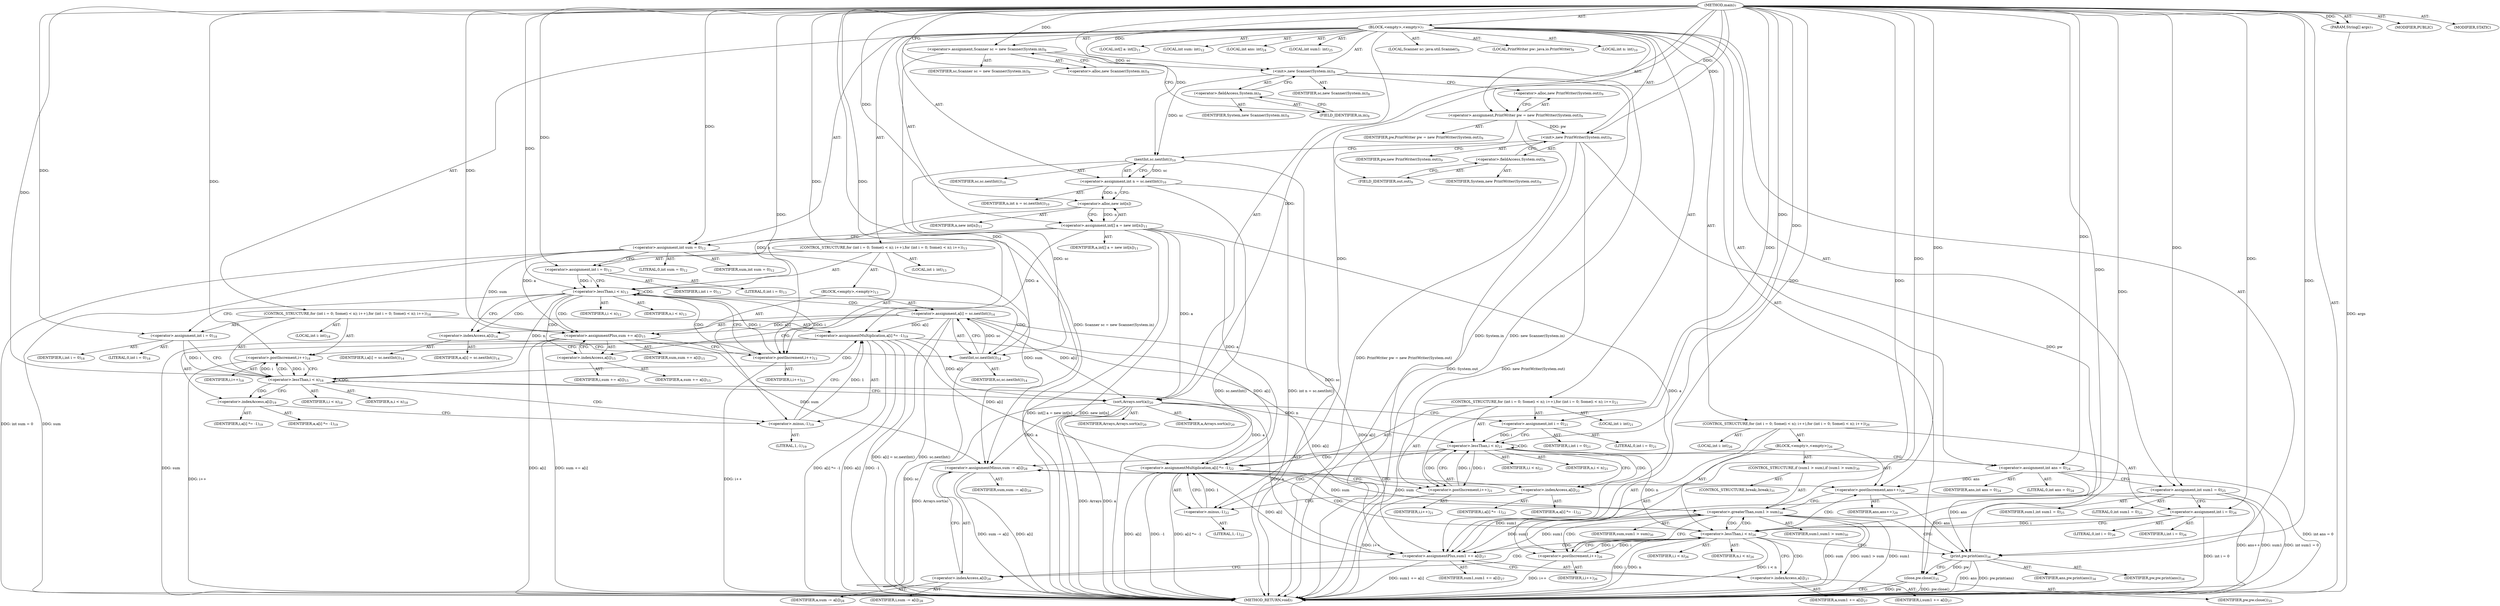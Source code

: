 digraph "main" {  
"21" [label = <(METHOD,main)<SUB>7</SUB>> ]
"22" [label = <(PARAM,String[] args)<SUB>7</SUB>> ]
"23" [label = <(BLOCK,&lt;empty&gt;,&lt;empty&gt;)<SUB>7</SUB>> ]
"4" [label = <(LOCAL,Scanner sc: java.util.Scanner)<SUB>8</SUB>> ]
"24" [label = <(&lt;operator&gt;.assignment,Scanner sc = new Scanner(System.in))<SUB>8</SUB>> ]
"25" [label = <(IDENTIFIER,sc,Scanner sc = new Scanner(System.in))<SUB>8</SUB>> ]
"26" [label = <(&lt;operator&gt;.alloc,new Scanner(System.in))<SUB>8</SUB>> ]
"27" [label = <(&lt;init&gt;,new Scanner(System.in))<SUB>8</SUB>> ]
"3" [label = <(IDENTIFIER,sc,new Scanner(System.in))<SUB>8</SUB>> ]
"28" [label = <(&lt;operator&gt;.fieldAccess,System.in)<SUB>8</SUB>> ]
"29" [label = <(IDENTIFIER,System,new Scanner(System.in))<SUB>8</SUB>> ]
"30" [label = <(FIELD_IDENTIFIER,in,in)<SUB>8</SUB>> ]
"6" [label = <(LOCAL,PrintWriter pw: java.io.PrintWriter)<SUB>9</SUB>> ]
"31" [label = <(&lt;operator&gt;.assignment,PrintWriter pw = new PrintWriter(System.out))<SUB>9</SUB>> ]
"32" [label = <(IDENTIFIER,pw,PrintWriter pw = new PrintWriter(System.out))<SUB>9</SUB>> ]
"33" [label = <(&lt;operator&gt;.alloc,new PrintWriter(System.out))<SUB>9</SUB>> ]
"34" [label = <(&lt;init&gt;,new PrintWriter(System.out))<SUB>9</SUB>> ]
"5" [label = <(IDENTIFIER,pw,new PrintWriter(System.out))<SUB>9</SUB>> ]
"35" [label = <(&lt;operator&gt;.fieldAccess,System.out)<SUB>9</SUB>> ]
"36" [label = <(IDENTIFIER,System,new PrintWriter(System.out))<SUB>9</SUB>> ]
"37" [label = <(FIELD_IDENTIFIER,out,out)<SUB>9</SUB>> ]
"38" [label = <(LOCAL,int n: int)<SUB>10</SUB>> ]
"39" [label = <(&lt;operator&gt;.assignment,int n = sc.nextInt())<SUB>10</SUB>> ]
"40" [label = <(IDENTIFIER,n,int n = sc.nextInt())<SUB>10</SUB>> ]
"41" [label = <(nextInt,sc.nextInt())<SUB>10</SUB>> ]
"42" [label = <(IDENTIFIER,sc,sc.nextInt())<SUB>10</SUB>> ]
"43" [label = <(LOCAL,int[] a: int[])<SUB>11</SUB>> ]
"44" [label = <(&lt;operator&gt;.assignment,int[] a = new int[n])<SUB>11</SUB>> ]
"45" [label = <(IDENTIFIER,a,int[] a = new int[n])<SUB>11</SUB>> ]
"46" [label = <(&lt;operator&gt;.alloc,new int[n])> ]
"47" [label = <(IDENTIFIER,n,new int[n])<SUB>11</SUB>> ]
"48" [label = <(LOCAL,int sum: int)<SUB>12</SUB>> ]
"49" [label = <(&lt;operator&gt;.assignment,int sum = 0)<SUB>12</SUB>> ]
"50" [label = <(IDENTIFIER,sum,int sum = 0)<SUB>12</SUB>> ]
"51" [label = <(LITERAL,0,int sum = 0)<SUB>12</SUB>> ]
"52" [label = <(CONTROL_STRUCTURE,for (int i = 0; Some(i &lt; n); i++),for (int i = 0; Some(i &lt; n); i++))<SUB>13</SUB>> ]
"53" [label = <(LOCAL,int i: int)<SUB>13</SUB>> ]
"54" [label = <(&lt;operator&gt;.assignment,int i = 0)<SUB>13</SUB>> ]
"55" [label = <(IDENTIFIER,i,int i = 0)<SUB>13</SUB>> ]
"56" [label = <(LITERAL,0,int i = 0)<SUB>13</SUB>> ]
"57" [label = <(&lt;operator&gt;.lessThan,i &lt; n)<SUB>13</SUB>> ]
"58" [label = <(IDENTIFIER,i,i &lt; n)<SUB>13</SUB>> ]
"59" [label = <(IDENTIFIER,n,i &lt; n)<SUB>13</SUB>> ]
"60" [label = <(&lt;operator&gt;.postIncrement,i++)<SUB>13</SUB>> ]
"61" [label = <(IDENTIFIER,i,i++)<SUB>13</SUB>> ]
"62" [label = <(BLOCK,&lt;empty&gt;,&lt;empty&gt;)<SUB>13</SUB>> ]
"63" [label = <(&lt;operator&gt;.assignment,a[i] = sc.nextInt())<SUB>14</SUB>> ]
"64" [label = <(&lt;operator&gt;.indexAccess,a[i])<SUB>14</SUB>> ]
"65" [label = <(IDENTIFIER,a,a[i] = sc.nextInt())<SUB>14</SUB>> ]
"66" [label = <(IDENTIFIER,i,a[i] = sc.nextInt())<SUB>14</SUB>> ]
"67" [label = <(nextInt,sc.nextInt())<SUB>14</SUB>> ]
"68" [label = <(IDENTIFIER,sc,sc.nextInt())<SUB>14</SUB>> ]
"69" [label = <(&lt;operator&gt;.assignmentPlus,sum += a[i])<SUB>15</SUB>> ]
"70" [label = <(IDENTIFIER,sum,sum += a[i])<SUB>15</SUB>> ]
"71" [label = <(&lt;operator&gt;.indexAccess,a[i])<SUB>15</SUB>> ]
"72" [label = <(IDENTIFIER,a,sum += a[i])<SUB>15</SUB>> ]
"73" [label = <(IDENTIFIER,i,sum += a[i])<SUB>15</SUB>> ]
"74" [label = <(CONTROL_STRUCTURE,for (int i = 0; Some(i &lt; n); i++),for (int i = 0; Some(i &lt; n); i++))<SUB>18</SUB>> ]
"75" [label = <(LOCAL,int i: int)<SUB>18</SUB>> ]
"76" [label = <(&lt;operator&gt;.assignment,int i = 0)<SUB>18</SUB>> ]
"77" [label = <(IDENTIFIER,i,int i = 0)<SUB>18</SUB>> ]
"78" [label = <(LITERAL,0,int i = 0)<SUB>18</SUB>> ]
"79" [label = <(&lt;operator&gt;.lessThan,i &lt; n)<SUB>18</SUB>> ]
"80" [label = <(IDENTIFIER,i,i &lt; n)<SUB>18</SUB>> ]
"81" [label = <(IDENTIFIER,n,i &lt; n)<SUB>18</SUB>> ]
"82" [label = <(&lt;operator&gt;.postIncrement,i++)<SUB>18</SUB>> ]
"83" [label = <(IDENTIFIER,i,i++)<SUB>18</SUB>> ]
"84" [label = <(&lt;operator&gt;.assignmentMultiplication,a[i] *= -1)<SUB>19</SUB>> ]
"85" [label = <(&lt;operator&gt;.indexAccess,a[i])<SUB>19</SUB>> ]
"86" [label = <(IDENTIFIER,a,a[i] *= -1)<SUB>19</SUB>> ]
"87" [label = <(IDENTIFIER,i,a[i] *= -1)<SUB>19</SUB>> ]
"88" [label = <(&lt;operator&gt;.minus,-1)<SUB>19</SUB>> ]
"89" [label = <(LITERAL,1,-1)<SUB>19</SUB>> ]
"90" [label = <(sort,Arrays.sort(a))<SUB>20</SUB>> ]
"91" [label = <(IDENTIFIER,Arrays,Arrays.sort(a))<SUB>20</SUB>> ]
"92" [label = <(IDENTIFIER,a,Arrays.sort(a))<SUB>20</SUB>> ]
"93" [label = <(CONTROL_STRUCTURE,for (int i = 0; Some(i &lt; n); i++),for (int i = 0; Some(i &lt; n); i++))<SUB>21</SUB>> ]
"94" [label = <(LOCAL,int i: int)<SUB>21</SUB>> ]
"95" [label = <(&lt;operator&gt;.assignment,int i = 0)<SUB>21</SUB>> ]
"96" [label = <(IDENTIFIER,i,int i = 0)<SUB>21</SUB>> ]
"97" [label = <(LITERAL,0,int i = 0)<SUB>21</SUB>> ]
"98" [label = <(&lt;operator&gt;.lessThan,i &lt; n)<SUB>21</SUB>> ]
"99" [label = <(IDENTIFIER,i,i &lt; n)<SUB>21</SUB>> ]
"100" [label = <(IDENTIFIER,n,i &lt; n)<SUB>21</SUB>> ]
"101" [label = <(&lt;operator&gt;.postIncrement,i++)<SUB>21</SUB>> ]
"102" [label = <(IDENTIFIER,i,i++)<SUB>21</SUB>> ]
"103" [label = <(&lt;operator&gt;.assignmentMultiplication,a[i] *= -1)<SUB>22</SUB>> ]
"104" [label = <(&lt;operator&gt;.indexAccess,a[i])<SUB>22</SUB>> ]
"105" [label = <(IDENTIFIER,a,a[i] *= -1)<SUB>22</SUB>> ]
"106" [label = <(IDENTIFIER,i,a[i] *= -1)<SUB>22</SUB>> ]
"107" [label = <(&lt;operator&gt;.minus,-1)<SUB>22</SUB>> ]
"108" [label = <(LITERAL,1,-1)<SUB>22</SUB>> ]
"109" [label = <(LOCAL,int ans: int)<SUB>24</SUB>> ]
"110" [label = <(&lt;operator&gt;.assignment,int ans = 0)<SUB>24</SUB>> ]
"111" [label = <(IDENTIFIER,ans,int ans = 0)<SUB>24</SUB>> ]
"112" [label = <(LITERAL,0,int ans = 0)<SUB>24</SUB>> ]
"113" [label = <(LOCAL,int sum1: int)<SUB>25</SUB>> ]
"114" [label = <(&lt;operator&gt;.assignment,int sum1 = 0)<SUB>25</SUB>> ]
"115" [label = <(IDENTIFIER,sum1,int sum1 = 0)<SUB>25</SUB>> ]
"116" [label = <(LITERAL,0,int sum1 = 0)<SUB>25</SUB>> ]
"117" [label = <(CONTROL_STRUCTURE,for (int i = 0; Some(i &lt; n); i++),for (int i = 0; Some(i &lt; n); i++))<SUB>26</SUB>> ]
"118" [label = <(LOCAL,int i: int)<SUB>26</SUB>> ]
"119" [label = <(&lt;operator&gt;.assignment,int i = 0)<SUB>26</SUB>> ]
"120" [label = <(IDENTIFIER,i,int i = 0)<SUB>26</SUB>> ]
"121" [label = <(LITERAL,0,int i = 0)<SUB>26</SUB>> ]
"122" [label = <(&lt;operator&gt;.lessThan,i &lt; n)<SUB>26</SUB>> ]
"123" [label = <(IDENTIFIER,i,i &lt; n)<SUB>26</SUB>> ]
"124" [label = <(IDENTIFIER,n,i &lt; n)<SUB>26</SUB>> ]
"125" [label = <(&lt;operator&gt;.postIncrement,i++)<SUB>26</SUB>> ]
"126" [label = <(IDENTIFIER,i,i++)<SUB>26</SUB>> ]
"127" [label = <(BLOCK,&lt;empty&gt;,&lt;empty&gt;)<SUB>26</SUB>> ]
"128" [label = <(&lt;operator&gt;.assignmentPlus,sum1 += a[i])<SUB>27</SUB>> ]
"129" [label = <(IDENTIFIER,sum1,sum1 += a[i])<SUB>27</SUB>> ]
"130" [label = <(&lt;operator&gt;.indexAccess,a[i])<SUB>27</SUB>> ]
"131" [label = <(IDENTIFIER,a,sum1 += a[i])<SUB>27</SUB>> ]
"132" [label = <(IDENTIFIER,i,sum1 += a[i])<SUB>27</SUB>> ]
"133" [label = <(&lt;operator&gt;.assignmentMinus,sum -= a[i])<SUB>28</SUB>> ]
"134" [label = <(IDENTIFIER,sum,sum -= a[i])<SUB>28</SUB>> ]
"135" [label = <(&lt;operator&gt;.indexAccess,a[i])<SUB>28</SUB>> ]
"136" [label = <(IDENTIFIER,a,sum -= a[i])<SUB>28</SUB>> ]
"137" [label = <(IDENTIFIER,i,sum -= a[i])<SUB>28</SUB>> ]
"138" [label = <(&lt;operator&gt;.postIncrement,ans++)<SUB>29</SUB>> ]
"139" [label = <(IDENTIFIER,ans,ans++)<SUB>29</SUB>> ]
"140" [label = <(CONTROL_STRUCTURE,if (sum1 &gt; sum),if (sum1 &gt; sum))<SUB>30</SUB>> ]
"141" [label = <(&lt;operator&gt;.greaterThan,sum1 &gt; sum)<SUB>30</SUB>> ]
"142" [label = <(IDENTIFIER,sum1,sum1 &gt; sum)<SUB>30</SUB>> ]
"143" [label = <(IDENTIFIER,sum,sum1 &gt; sum)<SUB>30</SUB>> ]
"144" [label = <(CONTROL_STRUCTURE,break;,break;)<SUB>31</SUB>> ]
"145" [label = <(print,pw.print(ans))<SUB>34</SUB>> ]
"146" [label = <(IDENTIFIER,pw,pw.print(ans))<SUB>34</SUB>> ]
"147" [label = <(IDENTIFIER,ans,pw.print(ans))<SUB>34</SUB>> ]
"148" [label = <(close,pw.close())<SUB>35</SUB>> ]
"149" [label = <(IDENTIFIER,pw,pw.close())<SUB>35</SUB>> ]
"150" [label = <(MODIFIER,PUBLIC)> ]
"151" [label = <(MODIFIER,STATIC)> ]
"152" [label = <(METHOD_RETURN,void)<SUB>7</SUB>> ]
  "21" -> "22"  [ label = "AST: "] 
  "21" -> "23"  [ label = "AST: "] 
  "21" -> "150"  [ label = "AST: "] 
  "21" -> "151"  [ label = "AST: "] 
  "21" -> "152"  [ label = "AST: "] 
  "23" -> "4"  [ label = "AST: "] 
  "23" -> "24"  [ label = "AST: "] 
  "23" -> "27"  [ label = "AST: "] 
  "23" -> "6"  [ label = "AST: "] 
  "23" -> "31"  [ label = "AST: "] 
  "23" -> "34"  [ label = "AST: "] 
  "23" -> "38"  [ label = "AST: "] 
  "23" -> "39"  [ label = "AST: "] 
  "23" -> "43"  [ label = "AST: "] 
  "23" -> "44"  [ label = "AST: "] 
  "23" -> "48"  [ label = "AST: "] 
  "23" -> "49"  [ label = "AST: "] 
  "23" -> "52"  [ label = "AST: "] 
  "23" -> "74"  [ label = "AST: "] 
  "23" -> "90"  [ label = "AST: "] 
  "23" -> "93"  [ label = "AST: "] 
  "23" -> "109"  [ label = "AST: "] 
  "23" -> "110"  [ label = "AST: "] 
  "23" -> "113"  [ label = "AST: "] 
  "23" -> "114"  [ label = "AST: "] 
  "23" -> "117"  [ label = "AST: "] 
  "23" -> "145"  [ label = "AST: "] 
  "23" -> "148"  [ label = "AST: "] 
  "24" -> "25"  [ label = "AST: "] 
  "24" -> "26"  [ label = "AST: "] 
  "27" -> "3"  [ label = "AST: "] 
  "27" -> "28"  [ label = "AST: "] 
  "28" -> "29"  [ label = "AST: "] 
  "28" -> "30"  [ label = "AST: "] 
  "31" -> "32"  [ label = "AST: "] 
  "31" -> "33"  [ label = "AST: "] 
  "34" -> "5"  [ label = "AST: "] 
  "34" -> "35"  [ label = "AST: "] 
  "35" -> "36"  [ label = "AST: "] 
  "35" -> "37"  [ label = "AST: "] 
  "39" -> "40"  [ label = "AST: "] 
  "39" -> "41"  [ label = "AST: "] 
  "41" -> "42"  [ label = "AST: "] 
  "44" -> "45"  [ label = "AST: "] 
  "44" -> "46"  [ label = "AST: "] 
  "46" -> "47"  [ label = "AST: "] 
  "49" -> "50"  [ label = "AST: "] 
  "49" -> "51"  [ label = "AST: "] 
  "52" -> "53"  [ label = "AST: "] 
  "52" -> "54"  [ label = "AST: "] 
  "52" -> "57"  [ label = "AST: "] 
  "52" -> "60"  [ label = "AST: "] 
  "52" -> "62"  [ label = "AST: "] 
  "54" -> "55"  [ label = "AST: "] 
  "54" -> "56"  [ label = "AST: "] 
  "57" -> "58"  [ label = "AST: "] 
  "57" -> "59"  [ label = "AST: "] 
  "60" -> "61"  [ label = "AST: "] 
  "62" -> "63"  [ label = "AST: "] 
  "62" -> "69"  [ label = "AST: "] 
  "63" -> "64"  [ label = "AST: "] 
  "63" -> "67"  [ label = "AST: "] 
  "64" -> "65"  [ label = "AST: "] 
  "64" -> "66"  [ label = "AST: "] 
  "67" -> "68"  [ label = "AST: "] 
  "69" -> "70"  [ label = "AST: "] 
  "69" -> "71"  [ label = "AST: "] 
  "71" -> "72"  [ label = "AST: "] 
  "71" -> "73"  [ label = "AST: "] 
  "74" -> "75"  [ label = "AST: "] 
  "74" -> "76"  [ label = "AST: "] 
  "74" -> "79"  [ label = "AST: "] 
  "74" -> "82"  [ label = "AST: "] 
  "74" -> "84"  [ label = "AST: "] 
  "76" -> "77"  [ label = "AST: "] 
  "76" -> "78"  [ label = "AST: "] 
  "79" -> "80"  [ label = "AST: "] 
  "79" -> "81"  [ label = "AST: "] 
  "82" -> "83"  [ label = "AST: "] 
  "84" -> "85"  [ label = "AST: "] 
  "84" -> "88"  [ label = "AST: "] 
  "85" -> "86"  [ label = "AST: "] 
  "85" -> "87"  [ label = "AST: "] 
  "88" -> "89"  [ label = "AST: "] 
  "90" -> "91"  [ label = "AST: "] 
  "90" -> "92"  [ label = "AST: "] 
  "93" -> "94"  [ label = "AST: "] 
  "93" -> "95"  [ label = "AST: "] 
  "93" -> "98"  [ label = "AST: "] 
  "93" -> "101"  [ label = "AST: "] 
  "93" -> "103"  [ label = "AST: "] 
  "95" -> "96"  [ label = "AST: "] 
  "95" -> "97"  [ label = "AST: "] 
  "98" -> "99"  [ label = "AST: "] 
  "98" -> "100"  [ label = "AST: "] 
  "101" -> "102"  [ label = "AST: "] 
  "103" -> "104"  [ label = "AST: "] 
  "103" -> "107"  [ label = "AST: "] 
  "104" -> "105"  [ label = "AST: "] 
  "104" -> "106"  [ label = "AST: "] 
  "107" -> "108"  [ label = "AST: "] 
  "110" -> "111"  [ label = "AST: "] 
  "110" -> "112"  [ label = "AST: "] 
  "114" -> "115"  [ label = "AST: "] 
  "114" -> "116"  [ label = "AST: "] 
  "117" -> "118"  [ label = "AST: "] 
  "117" -> "119"  [ label = "AST: "] 
  "117" -> "122"  [ label = "AST: "] 
  "117" -> "125"  [ label = "AST: "] 
  "117" -> "127"  [ label = "AST: "] 
  "119" -> "120"  [ label = "AST: "] 
  "119" -> "121"  [ label = "AST: "] 
  "122" -> "123"  [ label = "AST: "] 
  "122" -> "124"  [ label = "AST: "] 
  "125" -> "126"  [ label = "AST: "] 
  "127" -> "128"  [ label = "AST: "] 
  "127" -> "133"  [ label = "AST: "] 
  "127" -> "138"  [ label = "AST: "] 
  "127" -> "140"  [ label = "AST: "] 
  "128" -> "129"  [ label = "AST: "] 
  "128" -> "130"  [ label = "AST: "] 
  "130" -> "131"  [ label = "AST: "] 
  "130" -> "132"  [ label = "AST: "] 
  "133" -> "134"  [ label = "AST: "] 
  "133" -> "135"  [ label = "AST: "] 
  "135" -> "136"  [ label = "AST: "] 
  "135" -> "137"  [ label = "AST: "] 
  "138" -> "139"  [ label = "AST: "] 
  "140" -> "141"  [ label = "AST: "] 
  "140" -> "144"  [ label = "AST: "] 
  "141" -> "142"  [ label = "AST: "] 
  "141" -> "143"  [ label = "AST: "] 
  "145" -> "146"  [ label = "AST: "] 
  "145" -> "147"  [ label = "AST: "] 
  "148" -> "149"  [ label = "AST: "] 
  "24" -> "30"  [ label = "CFG: "] 
  "27" -> "33"  [ label = "CFG: "] 
  "31" -> "37"  [ label = "CFG: "] 
  "34" -> "41"  [ label = "CFG: "] 
  "39" -> "46"  [ label = "CFG: "] 
  "44" -> "49"  [ label = "CFG: "] 
  "49" -> "54"  [ label = "CFG: "] 
  "90" -> "95"  [ label = "CFG: "] 
  "110" -> "114"  [ label = "CFG: "] 
  "114" -> "119"  [ label = "CFG: "] 
  "145" -> "148"  [ label = "CFG: "] 
  "148" -> "152"  [ label = "CFG: "] 
  "26" -> "24"  [ label = "CFG: "] 
  "28" -> "27"  [ label = "CFG: "] 
  "33" -> "31"  [ label = "CFG: "] 
  "35" -> "34"  [ label = "CFG: "] 
  "41" -> "39"  [ label = "CFG: "] 
  "46" -> "44"  [ label = "CFG: "] 
  "54" -> "57"  [ label = "CFG: "] 
  "57" -> "64"  [ label = "CFG: "] 
  "57" -> "76"  [ label = "CFG: "] 
  "60" -> "57"  [ label = "CFG: "] 
  "76" -> "79"  [ label = "CFG: "] 
  "79" -> "85"  [ label = "CFG: "] 
  "79" -> "90"  [ label = "CFG: "] 
  "82" -> "79"  [ label = "CFG: "] 
  "84" -> "82"  [ label = "CFG: "] 
  "95" -> "98"  [ label = "CFG: "] 
  "98" -> "104"  [ label = "CFG: "] 
  "98" -> "110"  [ label = "CFG: "] 
  "101" -> "98"  [ label = "CFG: "] 
  "103" -> "101"  [ label = "CFG: "] 
  "119" -> "122"  [ label = "CFG: "] 
  "122" -> "130"  [ label = "CFG: "] 
  "122" -> "145"  [ label = "CFG: "] 
  "125" -> "122"  [ label = "CFG: "] 
  "30" -> "28"  [ label = "CFG: "] 
  "37" -> "35"  [ label = "CFG: "] 
  "63" -> "71"  [ label = "CFG: "] 
  "69" -> "60"  [ label = "CFG: "] 
  "85" -> "88"  [ label = "CFG: "] 
  "88" -> "84"  [ label = "CFG: "] 
  "104" -> "107"  [ label = "CFG: "] 
  "107" -> "103"  [ label = "CFG: "] 
  "128" -> "135"  [ label = "CFG: "] 
  "133" -> "138"  [ label = "CFG: "] 
  "138" -> "141"  [ label = "CFG: "] 
  "64" -> "67"  [ label = "CFG: "] 
  "67" -> "63"  [ label = "CFG: "] 
  "71" -> "69"  [ label = "CFG: "] 
  "130" -> "128"  [ label = "CFG: "] 
  "135" -> "133"  [ label = "CFG: "] 
  "141" -> "145"  [ label = "CFG: "] 
  "141" -> "125"  [ label = "CFG: "] 
  "21" -> "26"  [ label = "CFG: "] 
  "22" -> "152"  [ label = "DDG: args"] 
  "24" -> "152"  [ label = "DDG: Scanner sc = new Scanner(System.in)"] 
  "27" -> "152"  [ label = "DDG: System.in"] 
  "27" -> "152"  [ label = "DDG: new Scanner(System.in)"] 
  "31" -> "152"  [ label = "DDG: PrintWriter pw = new PrintWriter(System.out)"] 
  "34" -> "152"  [ label = "DDG: System.out"] 
  "34" -> "152"  [ label = "DDG: new PrintWriter(System.out)"] 
  "41" -> "152"  [ label = "DDG: sc"] 
  "39" -> "152"  [ label = "DDG: sc.nextInt()"] 
  "39" -> "152"  [ label = "DDG: int n = sc.nextInt()"] 
  "44" -> "152"  [ label = "DDG: new int[n]"] 
  "44" -> "152"  [ label = "DDG: int[] a = new int[n]"] 
  "49" -> "152"  [ label = "DDG: sum"] 
  "49" -> "152"  [ label = "DDG: int sum = 0"] 
  "90" -> "152"  [ label = "DDG: a"] 
  "90" -> "152"  [ label = "DDG: Arrays.sort(a)"] 
  "110" -> "152"  [ label = "DDG: int ans = 0"] 
  "114" -> "152"  [ label = "DDG: sum1"] 
  "114" -> "152"  [ label = "DDG: int sum1 = 0"] 
  "119" -> "152"  [ label = "DDG: int i = 0"] 
  "122" -> "152"  [ label = "DDG: i"] 
  "122" -> "152"  [ label = "DDG: n"] 
  "122" -> "152"  [ label = "DDG: i &lt; n"] 
  "128" -> "152"  [ label = "DDG: sum1 += a[i]"] 
  "133" -> "152"  [ label = "DDG: a[i]"] 
  "133" -> "152"  [ label = "DDG: sum -= a[i]"] 
  "138" -> "152"  [ label = "DDG: ans++"] 
  "141" -> "152"  [ label = "DDG: sum1"] 
  "141" -> "152"  [ label = "DDG: sum"] 
  "141" -> "152"  [ label = "DDG: sum1 &gt; sum"] 
  "125" -> "152"  [ label = "DDG: i++"] 
  "145" -> "152"  [ label = "DDG: ans"] 
  "145" -> "152"  [ label = "DDG: pw.print(ans)"] 
  "148" -> "152"  [ label = "DDG: pw"] 
  "148" -> "152"  [ label = "DDG: pw.close()"] 
  "103" -> "152"  [ label = "DDG: a[i]"] 
  "103" -> "152"  [ label = "DDG: -1"] 
  "103" -> "152"  [ label = "DDG: a[i] *= -1"] 
  "101" -> "152"  [ label = "DDG: i++"] 
  "84" -> "152"  [ label = "DDG: a[i]"] 
  "84" -> "152"  [ label = "DDG: -1"] 
  "84" -> "152"  [ label = "DDG: a[i] *= -1"] 
  "82" -> "152"  [ label = "DDG: i++"] 
  "67" -> "152"  [ label = "DDG: sc"] 
  "63" -> "152"  [ label = "DDG: sc.nextInt()"] 
  "63" -> "152"  [ label = "DDG: a[i] = sc.nextInt()"] 
  "69" -> "152"  [ label = "DDG: sum"] 
  "69" -> "152"  [ label = "DDG: a[i]"] 
  "69" -> "152"  [ label = "DDG: sum += a[i]"] 
  "60" -> "152"  [ label = "DDG: i++"] 
  "90" -> "152"  [ label = "DDG: Arrays"] 
  "21" -> "22"  [ label = "DDG: "] 
  "21" -> "24"  [ label = "DDG: "] 
  "21" -> "31"  [ label = "DDG: "] 
  "41" -> "39"  [ label = "DDG: sc"] 
  "46" -> "44"  [ label = "DDG: n"] 
  "21" -> "49"  [ label = "DDG: "] 
  "21" -> "110"  [ label = "DDG: "] 
  "21" -> "114"  [ label = "DDG: "] 
  "24" -> "27"  [ label = "DDG: sc"] 
  "21" -> "27"  [ label = "DDG: "] 
  "31" -> "34"  [ label = "DDG: pw"] 
  "21" -> "34"  [ label = "DDG: "] 
  "21" -> "54"  [ label = "DDG: "] 
  "21" -> "76"  [ label = "DDG: "] 
  "88" -> "84"  [ label = "DDG: 1"] 
  "21" -> "90"  [ label = "DDG: "] 
  "44" -> "90"  [ label = "DDG: a"] 
  "84" -> "90"  [ label = "DDG: a[i]"] 
  "63" -> "90"  [ label = "DDG: a[i]"] 
  "21" -> "95"  [ label = "DDG: "] 
  "107" -> "103"  [ label = "DDG: 1"] 
  "21" -> "119"  [ label = "DDG: "] 
  "34" -> "145"  [ label = "DDG: pw"] 
  "21" -> "145"  [ label = "DDG: "] 
  "110" -> "145"  [ label = "DDG: ans"] 
  "138" -> "145"  [ label = "DDG: ans"] 
  "145" -> "148"  [ label = "DDG: pw"] 
  "21" -> "148"  [ label = "DDG: "] 
  "27" -> "41"  [ label = "DDG: sc"] 
  "21" -> "41"  [ label = "DDG: "] 
  "39" -> "46"  [ label = "DDG: n"] 
  "21" -> "46"  [ label = "DDG: "] 
  "54" -> "57"  [ label = "DDG: i"] 
  "60" -> "57"  [ label = "DDG: i"] 
  "21" -> "57"  [ label = "DDG: "] 
  "46" -> "57"  [ label = "DDG: n"] 
  "57" -> "60"  [ label = "DDG: i"] 
  "21" -> "60"  [ label = "DDG: "] 
  "67" -> "63"  [ label = "DDG: sc"] 
  "44" -> "69"  [ label = "DDG: a"] 
  "63" -> "69"  [ label = "DDG: a[i]"] 
  "76" -> "79"  [ label = "DDG: i"] 
  "82" -> "79"  [ label = "DDG: i"] 
  "21" -> "79"  [ label = "DDG: "] 
  "57" -> "79"  [ label = "DDG: n"] 
  "79" -> "82"  [ label = "DDG: i"] 
  "21" -> "82"  [ label = "DDG: "] 
  "44" -> "84"  [ label = "DDG: a"] 
  "63" -> "84"  [ label = "DDG: a[i]"] 
  "95" -> "98"  [ label = "DDG: i"] 
  "101" -> "98"  [ label = "DDG: i"] 
  "21" -> "98"  [ label = "DDG: "] 
  "79" -> "98"  [ label = "DDG: n"] 
  "98" -> "101"  [ label = "DDG: i"] 
  "21" -> "101"  [ label = "DDG: "] 
  "90" -> "103"  [ label = "DDG: a"] 
  "84" -> "103"  [ label = "DDG: a[i]"] 
  "44" -> "103"  [ label = "DDG: a"] 
  "63" -> "103"  [ label = "DDG: a[i]"] 
  "119" -> "122"  [ label = "DDG: i"] 
  "125" -> "122"  [ label = "DDG: i"] 
  "21" -> "122"  [ label = "DDG: "] 
  "98" -> "122"  [ label = "DDG: n"] 
  "122" -> "125"  [ label = "DDG: i"] 
  "21" -> "125"  [ label = "DDG: "] 
  "90" -> "128"  [ label = "DDG: a"] 
  "103" -> "128"  [ label = "DDG: a[i]"] 
  "84" -> "128"  [ label = "DDG: a[i]"] 
  "44" -> "128"  [ label = "DDG: a"] 
  "63" -> "128"  [ label = "DDG: a[i]"] 
  "90" -> "133"  [ label = "DDG: a"] 
  "49" -> "69"  [ label = "DDG: sum"] 
  "21" -> "69"  [ label = "DDG: "] 
  "21" -> "88"  [ label = "DDG: "] 
  "21" -> "107"  [ label = "DDG: "] 
  "114" -> "128"  [ label = "DDG: sum1"] 
  "141" -> "128"  [ label = "DDG: sum1"] 
  "21" -> "128"  [ label = "DDG: "] 
  "49" -> "133"  [ label = "DDG: sum"] 
  "141" -> "133"  [ label = "DDG: sum"] 
  "69" -> "133"  [ label = "DDG: sum"] 
  "21" -> "133"  [ label = "DDG: "] 
  "110" -> "138"  [ label = "DDG: ans"] 
  "21" -> "138"  [ label = "DDG: "] 
  "41" -> "67"  [ label = "DDG: sc"] 
  "21" -> "67"  [ label = "DDG: "] 
  "128" -> "141"  [ label = "DDG: sum1"] 
  "21" -> "141"  [ label = "DDG: "] 
  "133" -> "141"  [ label = "DDG: sum"] 
  "57" -> "60"  [ label = "CDG: "] 
  "57" -> "64"  [ label = "CDG: "] 
  "57" -> "57"  [ label = "CDG: "] 
  "57" -> "69"  [ label = "CDG: "] 
  "57" -> "67"  [ label = "CDG: "] 
  "57" -> "71"  [ label = "CDG: "] 
  "57" -> "63"  [ label = "CDG: "] 
  "79" -> "84"  [ label = "CDG: "] 
  "79" -> "85"  [ label = "CDG: "] 
  "79" -> "82"  [ label = "CDG: "] 
  "79" -> "79"  [ label = "CDG: "] 
  "79" -> "88"  [ label = "CDG: "] 
  "98" -> "107"  [ label = "CDG: "] 
  "98" -> "98"  [ label = "CDG: "] 
  "98" -> "103"  [ label = "CDG: "] 
  "98" -> "104"  [ label = "CDG: "] 
  "98" -> "101"  [ label = "CDG: "] 
  "122" -> "141"  [ label = "CDG: "] 
  "122" -> "128"  [ label = "CDG: "] 
  "122" -> "138"  [ label = "CDG: "] 
  "122" -> "130"  [ label = "CDG: "] 
  "122" -> "135"  [ label = "CDG: "] 
  "122" -> "133"  [ label = "CDG: "] 
  "141" -> "122"  [ label = "CDG: "] 
  "141" -> "125"  [ label = "CDG: "] 
}
